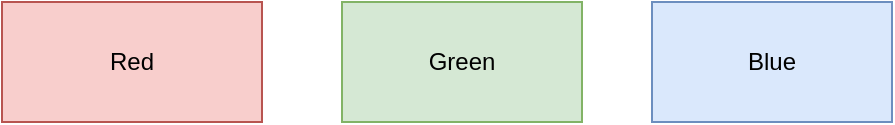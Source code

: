 <mxfile version="15.4.1" type="github">
  <diagram id="3QV9_hcIIDeoqv7qtw3V" name="Page-1">
    <mxGraphModel dx="526" dy="478" grid="1" gridSize="10" guides="1" tooltips="1" connect="1" arrows="1" fold="1" page="1" pageScale="1" pageWidth="850" pageHeight="1100" math="0" shadow="0">
      <root>
        <mxCell id="0" />
        <mxCell id="1" parent="0" />
        <mxCell id="oT7PRsjjd8P3oZxAkPHZ-1" value="Red" style="rounded=0;whiteSpace=wrap;html=1;fillColor=#f8cecc;strokeColor=#b85450;" vertex="1" parent="1">
          <mxGeometry x="40" y="90" width="130" height="60" as="geometry" />
        </mxCell>
        <mxCell id="oT7PRsjjd8P3oZxAkPHZ-2" value="Green" style="rounded=0;whiteSpace=wrap;html=1;fillColor=#d5e8d4;strokeColor=#82b366;" vertex="1" parent="1">
          <mxGeometry x="210" y="90" width="120" height="60" as="geometry" />
        </mxCell>
        <mxCell id="oT7PRsjjd8P3oZxAkPHZ-3" value="Blue" style="rounded=0;whiteSpace=wrap;html=1;fillColor=#dae8fc;strokeColor=#6c8ebf;" vertex="1" parent="1">
          <mxGeometry x="365" y="90" width="120" height="60" as="geometry" />
        </mxCell>
      </root>
    </mxGraphModel>
  </diagram>
</mxfile>
